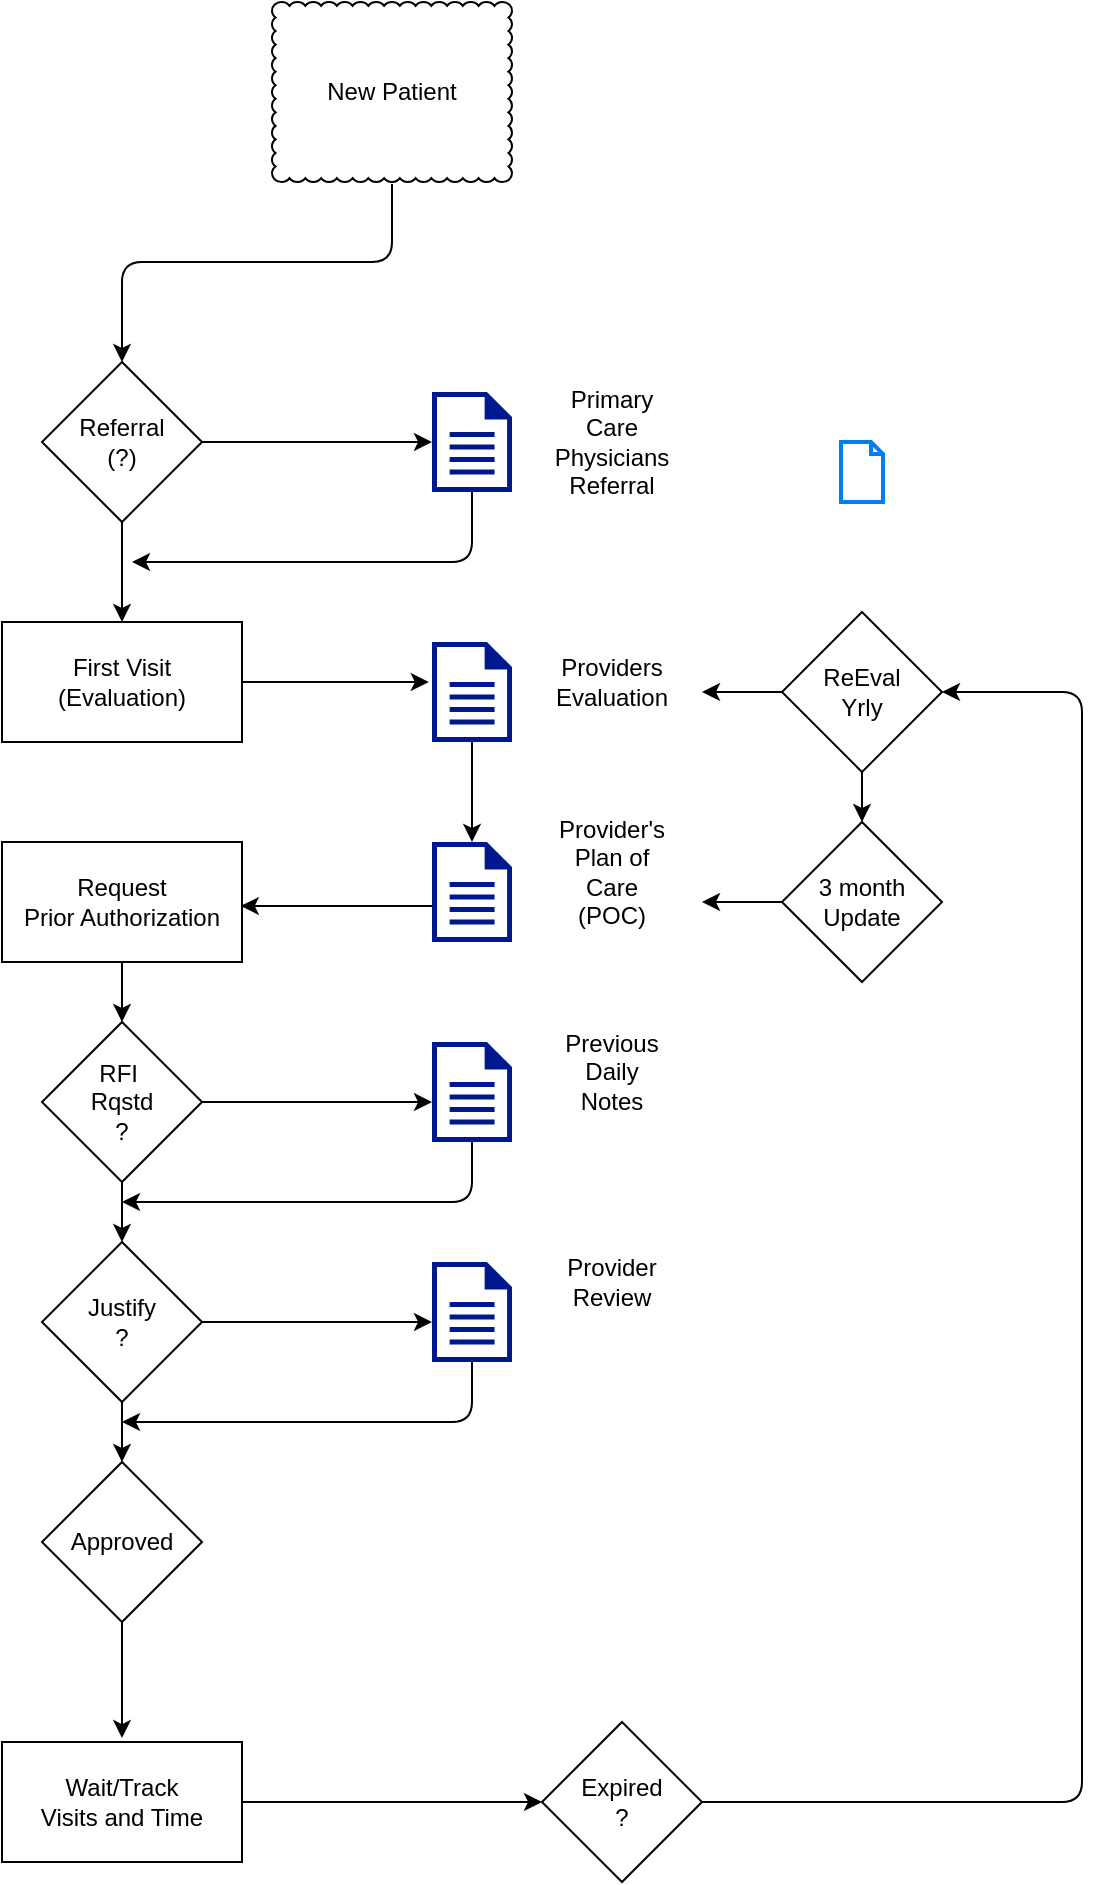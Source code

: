 <mxfile version="14.7.4" type="github">
  <diagram id="kgpKYQtTHZ0yAKxKKP6v" name="Page-1">
    <mxGraphModel dx="981" dy="552" grid="1" gridSize="10" guides="1" tooltips="1" connect="1" arrows="1" fold="1" page="1" pageScale="1" pageWidth="850" pageHeight="1100" math="0" shadow="0">
      <root>
        <mxCell id="0" />
        <mxCell id="1" parent="0" />
        <mxCell id="uBWSTuV5O3R-H1wbQ9qK-1" value="New Patient" style="whiteSpace=wrap;html=1;shape=mxgraph.basic.cloud_rect" vertex="1" parent="1">
          <mxGeometry x="365" y="40" width="120" height="90" as="geometry" />
        </mxCell>
        <mxCell id="uBWSTuV5O3R-H1wbQ9qK-2" value="" style="aspect=fixed;pointerEvents=1;shadow=0;dashed=0;html=1;strokeColor=none;labelPosition=center;verticalLabelPosition=bottom;verticalAlign=top;align=center;fillColor=#00188D;shape=mxgraph.mscae.enterprise.document" vertex="1" parent="1">
          <mxGeometry x="445" y="235" width="40" height="50" as="geometry" />
        </mxCell>
        <mxCell id="uBWSTuV5O3R-H1wbQ9qK-3" value="" style="aspect=fixed;pointerEvents=1;shadow=0;dashed=0;html=1;strokeColor=none;labelPosition=center;verticalLabelPosition=bottom;verticalAlign=top;align=center;fillColor=#00188D;shape=mxgraph.mscae.enterprise.document" vertex="1" parent="1">
          <mxGeometry x="445" y="360" width="40" height="50" as="geometry" />
        </mxCell>
        <mxCell id="uBWSTuV5O3R-H1wbQ9qK-4" value="" style="aspect=fixed;pointerEvents=1;shadow=0;dashed=0;html=1;strokeColor=none;labelPosition=center;verticalLabelPosition=bottom;verticalAlign=top;align=center;fillColor=#00188D;shape=mxgraph.mscae.enterprise.document" vertex="1" parent="1">
          <mxGeometry x="445" y="460" width="40" height="50" as="geometry" />
        </mxCell>
        <mxCell id="uBWSTuV5O3R-H1wbQ9qK-5" value="" style="html=1;verticalLabelPosition=bottom;align=center;labelBackgroundColor=#ffffff;verticalAlign=top;strokeWidth=2;strokeColor=#0080F0;shadow=0;dashed=0;shape=mxgraph.ios7.icons.document;" vertex="1" parent="1">
          <mxGeometry x="649.5" y="260" width="21" height="30" as="geometry" />
        </mxCell>
        <mxCell id="uBWSTuV5O3R-H1wbQ9qK-6" value="Primary Care&lt;br&gt;Physicians&lt;br&gt;Referral" style="text;html=1;strokeColor=none;fillColor=none;align=center;verticalAlign=middle;whiteSpace=wrap;rounded=0;" vertex="1" parent="1">
          <mxGeometry x="515" y="250" width="40" height="20" as="geometry" />
        </mxCell>
        <mxCell id="uBWSTuV5O3R-H1wbQ9qK-7" value="Providers&lt;br&gt;Evaluation&lt;br&gt;" style="text;html=1;strokeColor=none;fillColor=none;align=center;verticalAlign=middle;whiteSpace=wrap;rounded=0;" vertex="1" parent="1">
          <mxGeometry x="515" y="370" width="40" height="20" as="geometry" />
        </mxCell>
        <mxCell id="uBWSTuV5O3R-H1wbQ9qK-8" value="Provider&#39;s&lt;br&gt;Plan of Care (POC)" style="text;html=1;strokeColor=none;fillColor=none;align=center;verticalAlign=middle;whiteSpace=wrap;rounded=0;" vertex="1" parent="1">
          <mxGeometry x="515" y="465" width="40" height="20" as="geometry" />
        </mxCell>
        <mxCell id="uBWSTuV5O3R-H1wbQ9qK-9" value="First Visit&lt;br&gt;(Evaluation)" style="rounded=0;whiteSpace=wrap;html=1;" vertex="1" parent="1">
          <mxGeometry x="230" y="350" width="120" height="60" as="geometry" />
        </mxCell>
        <mxCell id="uBWSTuV5O3R-H1wbQ9qK-10" value="Referral&lt;br&gt;(?)" style="rhombus;whiteSpace=wrap;html=1;" vertex="1" parent="1">
          <mxGeometry x="250" y="220" width="80" height="80" as="geometry" />
        </mxCell>
        <mxCell id="uBWSTuV5O3R-H1wbQ9qK-11" value="" style="edgeStyle=segmentEdgeStyle;endArrow=classic;html=1;exitX=1;exitY=0.5;exitDx=0;exitDy=0;entryX=0;entryY=0.5;entryDx=0;entryDy=0;entryPerimeter=0;" edge="1" parent="1" source="uBWSTuV5O3R-H1wbQ9qK-10" target="uBWSTuV5O3R-H1wbQ9qK-2">
          <mxGeometry width="50" height="50" relative="1" as="geometry">
            <mxPoint x="105" y="270" as="sourcePoint" />
            <mxPoint x="155" y="220" as="targetPoint" />
          </mxGeometry>
        </mxCell>
        <mxCell id="uBWSTuV5O3R-H1wbQ9qK-12" value="" style="edgeStyle=segmentEdgeStyle;endArrow=classic;html=1;exitX=0.5;exitY=1;exitDx=0;exitDy=0;exitPerimeter=0;" edge="1" parent="1" source="uBWSTuV5O3R-H1wbQ9qK-2">
          <mxGeometry width="50" height="50" relative="1" as="geometry">
            <mxPoint x="395" y="340" as="sourcePoint" />
            <mxPoint x="295" y="320" as="targetPoint" />
            <Array as="points">
              <mxPoint x="465" y="320" />
              <mxPoint x="375" y="320" />
            </Array>
          </mxGeometry>
        </mxCell>
        <mxCell id="uBWSTuV5O3R-H1wbQ9qK-13" value="" style="edgeStyle=segmentEdgeStyle;endArrow=classic;html=1;exitX=0.5;exitY=1;exitDx=0;exitDy=0;" edge="1" parent="1" source="uBWSTuV5O3R-H1wbQ9qK-10" target="uBWSTuV5O3R-H1wbQ9qK-9">
          <mxGeometry width="50" height="50" relative="1" as="geometry">
            <mxPoint x="265" y="470" as="sourcePoint" />
            <mxPoint x="315" y="420" as="targetPoint" />
          </mxGeometry>
        </mxCell>
        <mxCell id="uBWSTuV5O3R-H1wbQ9qK-14" value="" style="edgeStyle=segmentEdgeStyle;endArrow=classic;html=1;entryX=0.5;entryY=0;entryDx=0;entryDy=0;exitX=0.5;exitY=1.011;exitDx=0;exitDy=0;exitPerimeter=0;" edge="1" parent="1" source="uBWSTuV5O3R-H1wbQ9qK-1" target="uBWSTuV5O3R-H1wbQ9qK-10">
          <mxGeometry width="50" height="50" relative="1" as="geometry">
            <mxPoint x="430" y="170" as="sourcePoint" />
            <mxPoint x="450" y="170" as="targetPoint" />
            <Array as="points">
              <mxPoint x="425" y="170" />
              <mxPoint x="290" y="170" />
            </Array>
          </mxGeometry>
        </mxCell>
        <mxCell id="uBWSTuV5O3R-H1wbQ9qK-15" value="" style="edgeStyle=segmentEdgeStyle;endArrow=classic;html=1;exitX=1;exitY=0.5;exitDx=0;exitDy=0;entryX=-0.04;entryY=0.39;entryDx=0;entryDy=0;entryPerimeter=0;" edge="1" parent="1" source="uBWSTuV5O3R-H1wbQ9qK-9" target="uBWSTuV5O3R-H1wbQ9qK-3">
          <mxGeometry width="50" height="50" relative="1" as="geometry">
            <mxPoint x="345" y="400" as="sourcePoint" />
            <mxPoint x="415" y="390" as="targetPoint" />
          </mxGeometry>
        </mxCell>
        <mxCell id="uBWSTuV5O3R-H1wbQ9qK-16" value="Request&lt;br&gt;Prior Authorization" style="rounded=0;whiteSpace=wrap;html=1;" vertex="1" parent="1">
          <mxGeometry x="230" y="460" width="120" height="60" as="geometry" />
        </mxCell>
        <mxCell id="uBWSTuV5O3R-H1wbQ9qK-17" value="" style="edgeStyle=segmentEdgeStyle;endArrow=classic;html=1;exitX=0.5;exitY=1;exitDx=0;exitDy=0;exitPerimeter=0;" edge="1" parent="1" source="uBWSTuV5O3R-H1wbQ9qK-3">
          <mxGeometry width="50" height="50" relative="1" as="geometry">
            <mxPoint x="465" y="420" as="sourcePoint" />
            <mxPoint x="465" y="460" as="targetPoint" />
          </mxGeometry>
        </mxCell>
        <mxCell id="uBWSTuV5O3R-H1wbQ9qK-18" value="" style="edgeStyle=segmentEdgeStyle;endArrow=classic;html=1;exitX=0.005;exitY=0.64;exitDx=0;exitDy=0;exitPerimeter=0;entryX=0.995;entryY=0.541;entryDx=0;entryDy=0;entryPerimeter=0;" edge="1" parent="1" source="uBWSTuV5O3R-H1wbQ9qK-4" target="uBWSTuV5O3R-H1wbQ9qK-16">
          <mxGeometry width="50" height="50" relative="1" as="geometry">
            <mxPoint x="415" y="500" as="sourcePoint" />
            <mxPoint x="465" y="450" as="targetPoint" />
          </mxGeometry>
        </mxCell>
        <mxCell id="uBWSTuV5O3R-H1wbQ9qK-19" value="RFI&amp;nbsp;&lt;br&gt;Rqstd&lt;br&gt;?" style="rhombus;whiteSpace=wrap;html=1;" vertex="1" parent="1">
          <mxGeometry x="250" y="550" width="80" height="80" as="geometry" />
        </mxCell>
        <mxCell id="uBWSTuV5O3R-H1wbQ9qK-20" value="Justify&lt;br&gt;?" style="rhombus;whiteSpace=wrap;html=1;" vertex="1" parent="1">
          <mxGeometry x="250" y="660" width="80" height="80" as="geometry" />
        </mxCell>
        <mxCell id="uBWSTuV5O3R-H1wbQ9qK-21" value="Approved" style="rhombus;whiteSpace=wrap;html=1;" vertex="1" parent="1">
          <mxGeometry x="250" y="770" width="80" height="80" as="geometry" />
        </mxCell>
        <mxCell id="uBWSTuV5O3R-H1wbQ9qK-22" value="" style="aspect=fixed;pointerEvents=1;shadow=0;dashed=0;html=1;strokeColor=none;labelPosition=center;verticalLabelPosition=bottom;verticalAlign=top;align=center;fillColor=#00188D;shape=mxgraph.mscae.enterprise.document" vertex="1" parent="1">
          <mxGeometry x="445" y="560" width="40" height="50" as="geometry" />
        </mxCell>
        <mxCell id="uBWSTuV5O3R-H1wbQ9qK-23" value="" style="aspect=fixed;pointerEvents=1;shadow=0;dashed=0;html=1;strokeColor=none;labelPosition=center;verticalLabelPosition=bottom;verticalAlign=top;align=center;fillColor=#00188D;shape=mxgraph.mscae.enterprise.document" vertex="1" parent="1">
          <mxGeometry x="445" y="670" width="40" height="50" as="geometry" />
        </mxCell>
        <mxCell id="uBWSTuV5O3R-H1wbQ9qK-24" value="Provider&lt;br&gt;Review" style="text;html=1;strokeColor=none;fillColor=none;align=center;verticalAlign=middle;whiteSpace=wrap;rounded=0;" vertex="1" parent="1">
          <mxGeometry x="515" y="670" width="40" height="20" as="geometry" />
        </mxCell>
        <mxCell id="uBWSTuV5O3R-H1wbQ9qK-25" value="Previous&lt;br&gt;Daily&lt;br&gt;Notes" style="text;html=1;strokeColor=none;fillColor=none;align=center;verticalAlign=middle;whiteSpace=wrap;rounded=0;" vertex="1" parent="1">
          <mxGeometry x="515" y="565" width="40" height="20" as="geometry" />
        </mxCell>
        <mxCell id="uBWSTuV5O3R-H1wbQ9qK-26" value="Expired&lt;br&gt;?" style="rhombus;whiteSpace=wrap;html=1;" vertex="1" parent="1">
          <mxGeometry x="500" y="900" width="80" height="80" as="geometry" />
        </mxCell>
        <mxCell id="uBWSTuV5O3R-H1wbQ9qK-27" value="ReEval&lt;br&gt;Yrly" style="rhombus;whiteSpace=wrap;html=1;" vertex="1" parent="1">
          <mxGeometry x="620" y="345" width="80" height="80" as="geometry" />
        </mxCell>
        <mxCell id="uBWSTuV5O3R-H1wbQ9qK-28" value="3 month&lt;br&gt;Update" style="rhombus;whiteSpace=wrap;html=1;" vertex="1" parent="1">
          <mxGeometry x="620" y="450" width="80" height="80" as="geometry" />
        </mxCell>
        <mxCell id="uBWSTuV5O3R-H1wbQ9qK-29" value="" style="edgeStyle=segmentEdgeStyle;endArrow=classic;html=1;exitX=0.5;exitY=1;exitDx=0;exitDy=0;entryX=0.5;entryY=0;entryDx=0;entryDy=0;" edge="1" parent="1" source="uBWSTuV5O3R-H1wbQ9qK-27" target="uBWSTuV5O3R-H1wbQ9qK-28">
          <mxGeometry width="50" height="50" relative="1" as="geometry">
            <mxPoint x="760" y="470" as="sourcePoint" />
            <mxPoint x="810" y="420" as="targetPoint" />
          </mxGeometry>
        </mxCell>
        <mxCell id="uBWSTuV5O3R-H1wbQ9qK-30" value="" style="edgeStyle=segmentEdgeStyle;endArrow=classic;html=1;exitX=0;exitY=0.5;exitDx=0;exitDy=0;" edge="1" parent="1" source="uBWSTuV5O3R-H1wbQ9qK-27">
          <mxGeometry width="50" height="50" relative="1" as="geometry">
            <mxPoint x="580" y="450" as="sourcePoint" />
            <mxPoint x="580" y="385" as="targetPoint" />
          </mxGeometry>
        </mxCell>
        <mxCell id="uBWSTuV5O3R-H1wbQ9qK-31" value="" style="edgeStyle=segmentEdgeStyle;endArrow=classic;html=1;exitX=0;exitY=0.5;exitDx=0;exitDy=0;" edge="1" parent="1" source="uBWSTuV5O3R-H1wbQ9qK-28">
          <mxGeometry width="50" height="50" relative="1" as="geometry">
            <mxPoint x="570" y="570" as="sourcePoint" />
            <mxPoint x="580" y="490" as="targetPoint" />
          </mxGeometry>
        </mxCell>
        <mxCell id="uBWSTuV5O3R-H1wbQ9qK-32" value="" style="edgeStyle=segmentEdgeStyle;endArrow=classic;html=1;exitX=0.5;exitY=1;exitDx=0;exitDy=0;" edge="1" parent="1" source="uBWSTuV5O3R-H1wbQ9qK-16">
          <mxGeometry width="50" height="50" relative="1" as="geometry">
            <mxPoint x="370" y="590" as="sourcePoint" />
            <mxPoint x="290" y="550" as="targetPoint" />
          </mxGeometry>
        </mxCell>
        <mxCell id="uBWSTuV5O3R-H1wbQ9qK-34" value="" style="edgeStyle=segmentEdgeStyle;endArrow=classic;html=1;exitX=0.5;exitY=1;exitDx=0;exitDy=0;entryX=0.5;entryY=0;entryDx=0;entryDy=0;" edge="1" parent="1" source="uBWSTuV5O3R-H1wbQ9qK-19" target="uBWSTuV5O3R-H1wbQ9qK-20">
          <mxGeometry width="50" height="50" relative="1" as="geometry">
            <mxPoint x="200" y="670" as="sourcePoint" />
            <mxPoint x="250" y="620" as="targetPoint" />
          </mxGeometry>
        </mxCell>
        <mxCell id="uBWSTuV5O3R-H1wbQ9qK-35" value="" style="edgeStyle=segmentEdgeStyle;endArrow=classic;html=1;exitX=0.5;exitY=1;exitDx=0;exitDy=0;" edge="1" parent="1" source="uBWSTuV5O3R-H1wbQ9qK-20">
          <mxGeometry width="50" height="50" relative="1" as="geometry">
            <mxPoint x="480" y="710" as="sourcePoint" />
            <mxPoint x="290" y="770" as="targetPoint" />
          </mxGeometry>
        </mxCell>
        <mxCell id="uBWSTuV5O3R-H1wbQ9qK-36" value="Wait/Track &lt;br&gt;Visits and Time" style="rounded=0;whiteSpace=wrap;html=1;" vertex="1" parent="1">
          <mxGeometry x="230" y="910" width="120" height="60" as="geometry" />
        </mxCell>
        <mxCell id="uBWSTuV5O3R-H1wbQ9qK-38" value="" style="edgeStyle=segmentEdgeStyle;endArrow=classic;html=1;exitX=0.5;exitY=1;exitDx=0;exitDy=0;entryX=0.5;entryY=-0.033;entryDx=0;entryDy=0;entryPerimeter=0;" edge="1" parent="1" source="uBWSTuV5O3R-H1wbQ9qK-21" target="uBWSTuV5O3R-H1wbQ9qK-36">
          <mxGeometry width="50" height="50" relative="1" as="geometry">
            <mxPoint x="480" y="880" as="sourcePoint" />
            <mxPoint x="284" y="890" as="targetPoint" />
          </mxGeometry>
        </mxCell>
        <mxCell id="uBWSTuV5O3R-H1wbQ9qK-39" value="" style="edgeStyle=segmentEdgeStyle;endArrow=classic;html=1;exitX=1;exitY=0.5;exitDx=0;exitDy=0;entryX=0;entryY=0.5;entryDx=0;entryDy=0;" edge="1" parent="1" source="uBWSTuV5O3R-H1wbQ9qK-36" target="uBWSTuV5O3R-H1wbQ9qK-26">
          <mxGeometry width="50" height="50" relative="1" as="geometry">
            <mxPoint x="390" y="960" as="sourcePoint" />
            <mxPoint x="440" y="910" as="targetPoint" />
          </mxGeometry>
        </mxCell>
        <mxCell id="uBWSTuV5O3R-H1wbQ9qK-40" value="" style="edgeStyle=segmentEdgeStyle;endArrow=classic;html=1;exitX=1;exitY=0.5;exitDx=0;exitDy=0;" edge="1" parent="1" source="uBWSTuV5O3R-H1wbQ9qK-19">
          <mxGeometry width="50" height="50" relative="1" as="geometry">
            <mxPoint x="360" y="610" as="sourcePoint" />
            <mxPoint x="445" y="590" as="targetPoint" />
          </mxGeometry>
        </mxCell>
        <mxCell id="uBWSTuV5O3R-H1wbQ9qK-41" value="" style="edgeStyle=segmentEdgeStyle;endArrow=classic;html=1;exitX=0.5;exitY=1;exitDx=0;exitDy=0;exitPerimeter=0;" edge="1" parent="1" source="uBWSTuV5O3R-H1wbQ9qK-22">
          <mxGeometry width="50" height="50" relative="1" as="geometry">
            <mxPoint x="350" y="660" as="sourcePoint" />
            <mxPoint x="290" y="640" as="targetPoint" />
            <Array as="points">
              <mxPoint x="465" y="640" />
            </Array>
          </mxGeometry>
        </mxCell>
        <mxCell id="uBWSTuV5O3R-H1wbQ9qK-42" value="" style="edgeStyle=segmentEdgeStyle;endArrow=classic;html=1;exitX=0.5;exitY=1;exitDx=0;exitDy=0;exitPerimeter=0;" edge="1" parent="1">
          <mxGeometry width="50" height="50" relative="1" as="geometry">
            <mxPoint x="465" y="720" as="sourcePoint" />
            <mxPoint x="290" y="750" as="targetPoint" />
            <Array as="points">
              <mxPoint x="465" y="750" />
            </Array>
          </mxGeometry>
        </mxCell>
        <mxCell id="uBWSTuV5O3R-H1wbQ9qK-43" value="" style="edgeStyle=segmentEdgeStyle;endArrow=classic;html=1;exitX=1;exitY=0.5;exitDx=0;exitDy=0;" edge="1" parent="1" source="uBWSTuV5O3R-H1wbQ9qK-20">
          <mxGeometry width="50" height="50" relative="1" as="geometry">
            <mxPoint x="330" y="694.88" as="sourcePoint" />
            <mxPoint x="445" y="700" as="targetPoint" />
          </mxGeometry>
        </mxCell>
        <mxCell id="uBWSTuV5O3R-H1wbQ9qK-44" value="" style="edgeStyle=segmentEdgeStyle;endArrow=classic;html=1;entryX=1;entryY=0.5;entryDx=0;entryDy=0;" edge="1" parent="1" target="uBWSTuV5O3R-H1wbQ9qK-27">
          <mxGeometry width="50" height="50" relative="1" as="geometry">
            <mxPoint x="580" y="940" as="sourcePoint" />
            <mxPoint x="770" y="390" as="targetPoint" />
            <Array as="points">
              <mxPoint x="770" y="940" />
              <mxPoint x="770" y="385" />
            </Array>
          </mxGeometry>
        </mxCell>
      </root>
    </mxGraphModel>
  </diagram>
</mxfile>
